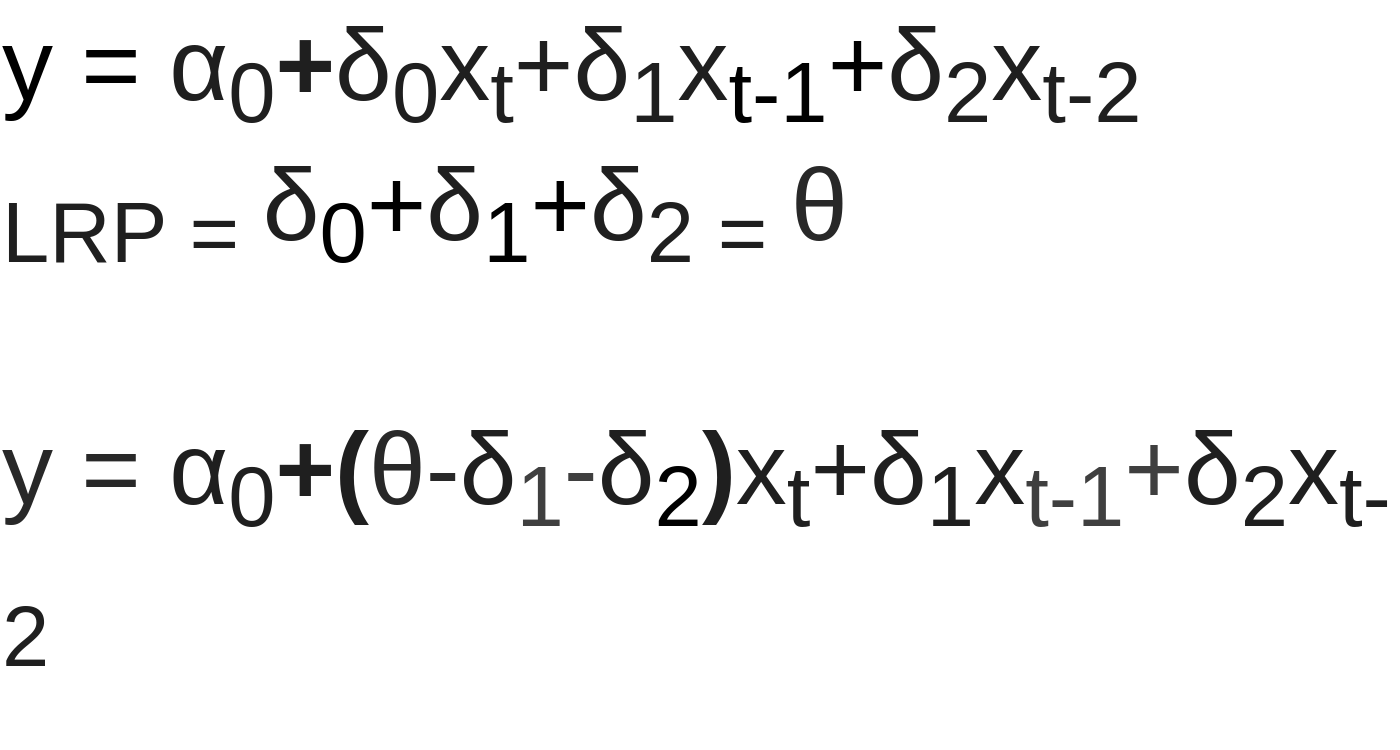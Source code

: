 <mxfile>
    <diagram id="ur599dc82YFIkx610hXv" name="Page-1">
        <mxGraphModel dx="610" dy="349" grid="0" gridSize="10" guides="1" tooltips="1" connect="1" arrows="1" fold="1" page="1" pageScale="1" pageWidth="850" pageHeight="1100" background="none" math="1" shadow="0">
            <root>
                <mxCell id="0"/>
                <mxCell id="1" parent="0"/>
                <mxCell id="2" value="&lt;div style=&quot;text-align: left;&quot;&gt;&lt;font style=&quot;&quot; face=&quot;Helvetica&quot;&gt;&lt;font style=&quot;font-size: 51px; background-color: transparent;&quot;&gt;y =&amp;nbsp;&lt;span style=&quot;background-color: rgb(255, 255, 255); color: rgb(31, 31, 31);&quot;&gt;α&lt;sub&gt;0&lt;/sub&gt;&lt;b&gt;+&lt;/b&gt;&lt;/span&gt;&lt;span style=&quot;background-color: rgb(255, 255, 255); color: rgb(31, 31, 31);&quot;&gt;δ&lt;sub&gt;0&lt;/sub&gt;x&lt;sub&gt;t&lt;/sub&gt;+&lt;/span&gt;&lt;/font&gt;&lt;span style=&quot;font-size: 51px; background-color: rgb(255, 255, 255); color: rgb(31, 31, 31);&quot;&gt;δ&lt;sub&gt;1&lt;/sub&gt;&lt;/span&gt;&lt;span style=&quot;background-color: rgb(255, 255, 255); color: rgb(31, 31, 31);&quot;&gt;&lt;font style=&quot;font-size: 51px;&quot;&gt;x&lt;/font&gt;&lt;/span&gt;&lt;span style=&quot;font-size: 51px; background-color: transparent;&quot;&gt;&lt;font style=&quot;background-color: rgb(255, 255, 255);&quot;&gt;&lt;sub&gt;t-1&lt;/sub&gt;+&lt;/font&gt;&lt;/span&gt;&lt;span style=&quot;font-size: 51px; background-color: rgb(255, 255, 255); color: rgb(31, 31, 31);&quot;&gt;δ&lt;/span&gt;&lt;span style=&quot;font-size: 51px; background-color: rgb(255, 255, 255); color: rgb(31, 31, 31);&quot;&gt;&lt;sub&gt;2&lt;/sub&gt;&lt;/span&gt;&lt;span style=&quot;font-size: 51px; background-color: rgb(255, 255, 255); color: rgb(31, 31, 31);&quot;&gt;x&lt;sub&gt;t-2&lt;/sub&gt;&lt;/span&gt;&lt;/font&gt;&lt;/div&gt;&lt;div style=&quot;text-align: left;&quot;&gt;&lt;font style=&quot;font-size: 51px;&quot; face=&quot;Helvetica&quot;&gt;&lt;font style=&quot;&quot;&gt;&lt;span style=&quot;color: rgb(31, 31, 31); background-color: rgb(255, 255, 255);&quot;&gt;&lt;sub style=&quot;&quot;&gt;LRP =&amp;nbsp;&lt;/sub&gt;&lt;/span&gt;&lt;span style=&quot;color: rgb(31, 31, 31); background-color: rgb(255, 255, 255);&quot;&gt;δ&lt;/span&gt;&lt;sub style=&quot;background-color: transparent;&quot;&gt;0&lt;/sub&gt;&lt;span style=&quot;background-color: transparent;&quot;&gt;+&lt;/span&gt;&lt;span style=&quot;color: rgb(31, 31, 31); background-color: rgb(255, 255, 255);&quot;&gt;δ&lt;/span&gt;&lt;sub style=&quot;background-color: transparent;&quot;&gt;1&lt;/sub&gt;&lt;span style=&quot;background-color: transparent;&quot;&gt;+&lt;/span&gt;&lt;span style=&quot;color: rgb(31, 31, 31); background-color: rgb(255, 255, 255);&quot;&gt;δ&lt;sub&gt;2 =&amp;nbsp;&lt;/sub&gt;&lt;/span&gt;&lt;/font&gt;&lt;span style=&quot;background-color: rgb(255, 255, 255); color: rgb(40, 40, 40);&quot;&gt;θ&lt;/span&gt;&lt;/font&gt;&lt;/div&gt;&lt;div style=&quot;text-align: left;&quot;&gt;&lt;font style=&quot;font-size: 51px;&quot; face=&quot;Helvetica&quot;&gt;&lt;span style=&quot;background-color: rgb(255, 255, 255); color: rgb(40, 40, 40);&quot;&gt;&lt;br&gt;&lt;/span&gt;&lt;/font&gt;&lt;/div&gt;&lt;div style=&quot;text-align: left;&quot;&gt;&lt;font style=&quot;font-size: 51px;&quot;&gt;&lt;font style=&quot;&quot; face=&quot;Helvetica&quot;&gt;&lt;span style=&quot;background-color: rgb(255, 255, 255); color: rgb(40, 40, 40);&quot;&gt;y =&amp;nbsp;&lt;/span&gt;&lt;/font&gt;&lt;font style=&quot;background-color: transparent; color: rgb(63, 63, 63);&quot;&gt;&lt;span style=&quot;background-color: rgb(255, 255, 255); color: rgb(31, 31, 31);&quot;&gt;α&lt;sub&gt;0&lt;/sub&gt;&lt;b&gt;+(&lt;/b&gt;&lt;/span&gt;&lt;/font&gt;&lt;span style=&quot;background-color: rgb(255, 255, 255); color: rgb(40, 40, 40);&quot;&gt;θ-&lt;/span&gt;&lt;span style=&quot;background-color: rgb(255, 255, 255); color: rgb(31, 31, 31);&quot;&gt;δ&lt;/span&gt;&lt;sub style=&quot;background-color: transparent; color: rgb(63, 63, 63);&quot;&gt;1&lt;/sub&gt;&lt;span style=&quot;background-color: transparent; color: rgb(63, 63, 63);&quot;&gt;-&lt;/span&gt;&lt;span style=&quot;color: rgb(31, 31, 31); background-color: rgb(255, 255, 255);&quot;&gt;δ&lt;/span&gt;&lt;sub style=&quot;background-color: transparent;&quot;&gt;2&lt;/sub&gt;&lt;font style=&quot;color: rgb(63, 63, 63); background-color: transparent;&quot;&gt;&lt;span style=&quot;background-color: rgb(255, 255, 255); color: rgb(31, 31, 31);&quot;&gt;&lt;b&gt;)&lt;/b&gt;&lt;/span&gt;&lt;span style=&quot;background-color: rgb(255, 255, 255); color: rgb(31, 31, 31);&quot;&gt;x&lt;sub&gt;t&lt;/sub&gt;+&lt;/span&gt;&lt;/font&gt;&lt;span style=&quot;background-color: rgb(255, 255, 255); color: rgb(31, 31, 31);&quot;&gt;δ&lt;sub&gt;1&lt;/sub&gt;&lt;/span&gt;&lt;span style=&quot;background-color: rgb(255, 255, 255); color: rgb(31, 31, 31);&quot;&gt;x&lt;/span&gt;&lt;span style=&quot;color: rgb(63, 63, 63); background-color: transparent;&quot;&gt;&lt;font style=&quot;background-color: rgb(255, 255, 255);&quot;&gt;&lt;sub&gt;t-1&lt;/sub&gt;+&lt;/font&gt;&lt;/span&gt;&lt;span style=&quot;background-color: rgb(255, 255, 255); color: rgb(31, 31, 31);&quot;&gt;δ&lt;/span&gt;&lt;span style=&quot;background-color: rgb(255, 255, 255); color: rgb(31, 31, 31);&quot;&gt;&lt;sub&gt;2&lt;/sub&gt;&lt;/span&gt;&lt;span style=&quot;background-color: rgb(255, 255, 255); color: rgb(31, 31, 31);&quot;&gt;x&lt;sub&gt;t-2&lt;/sub&gt;&lt;/span&gt;&lt;/font&gt;&lt;/div&gt;&lt;div style=&quot;text-align: left;&quot;&gt;&lt;br&gt;&lt;/div&gt;&lt;div&gt;&lt;br&gt;&lt;/div&gt;" style="text;html=1;align=center;verticalAlign=middle;whiteSpace=wrap;rounded=0;" parent="1" vertex="1">
                    <mxGeometry x="88" y="139" width="699" height="374" as="geometry"/>
                </mxCell>
            </root>
        </mxGraphModel>
    </diagram>
</mxfile>